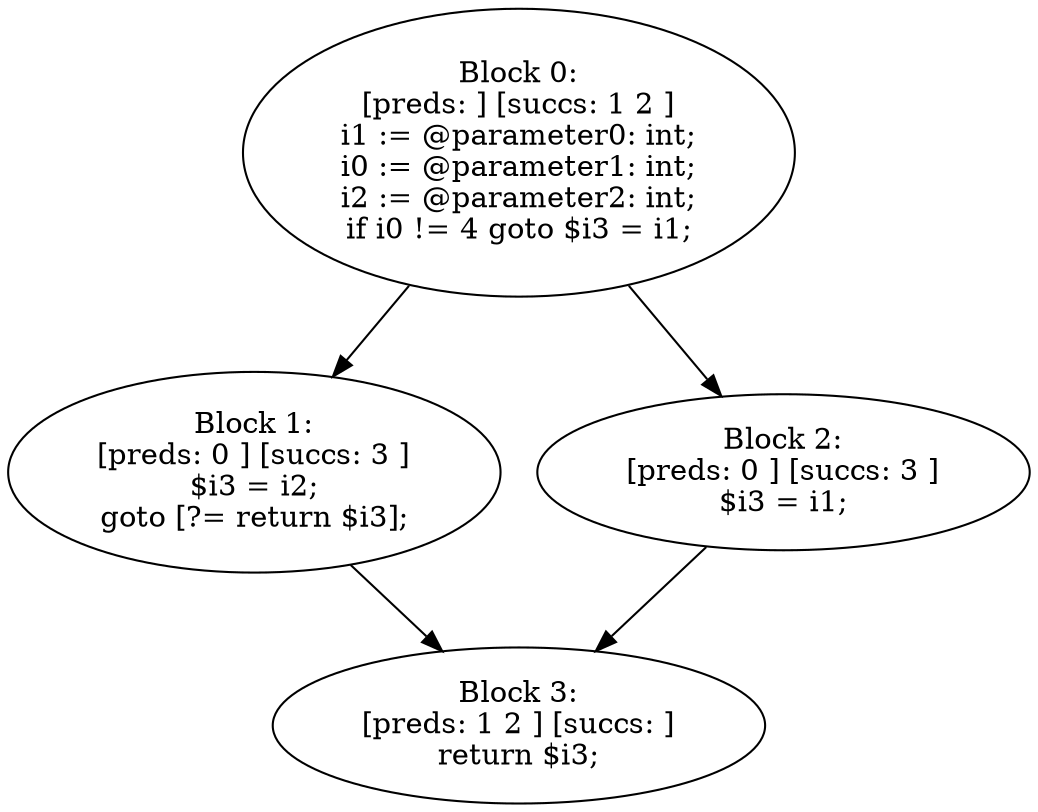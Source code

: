 digraph "unitGraph" {
    "Block 0:
[preds: ] [succs: 1 2 ]
i1 := @parameter0: int;
i0 := @parameter1: int;
i2 := @parameter2: int;
if i0 != 4 goto $i3 = i1;
"
    "Block 1:
[preds: 0 ] [succs: 3 ]
$i3 = i2;
goto [?= return $i3];
"
    "Block 2:
[preds: 0 ] [succs: 3 ]
$i3 = i1;
"
    "Block 3:
[preds: 1 2 ] [succs: ]
return $i3;
"
    "Block 0:
[preds: ] [succs: 1 2 ]
i1 := @parameter0: int;
i0 := @parameter1: int;
i2 := @parameter2: int;
if i0 != 4 goto $i3 = i1;
"->"Block 1:
[preds: 0 ] [succs: 3 ]
$i3 = i2;
goto [?= return $i3];
";
    "Block 0:
[preds: ] [succs: 1 2 ]
i1 := @parameter0: int;
i0 := @parameter1: int;
i2 := @parameter2: int;
if i0 != 4 goto $i3 = i1;
"->"Block 2:
[preds: 0 ] [succs: 3 ]
$i3 = i1;
";
    "Block 1:
[preds: 0 ] [succs: 3 ]
$i3 = i2;
goto [?= return $i3];
"->"Block 3:
[preds: 1 2 ] [succs: ]
return $i3;
";
    "Block 2:
[preds: 0 ] [succs: 3 ]
$i3 = i1;
"->"Block 3:
[preds: 1 2 ] [succs: ]
return $i3;
";
}
